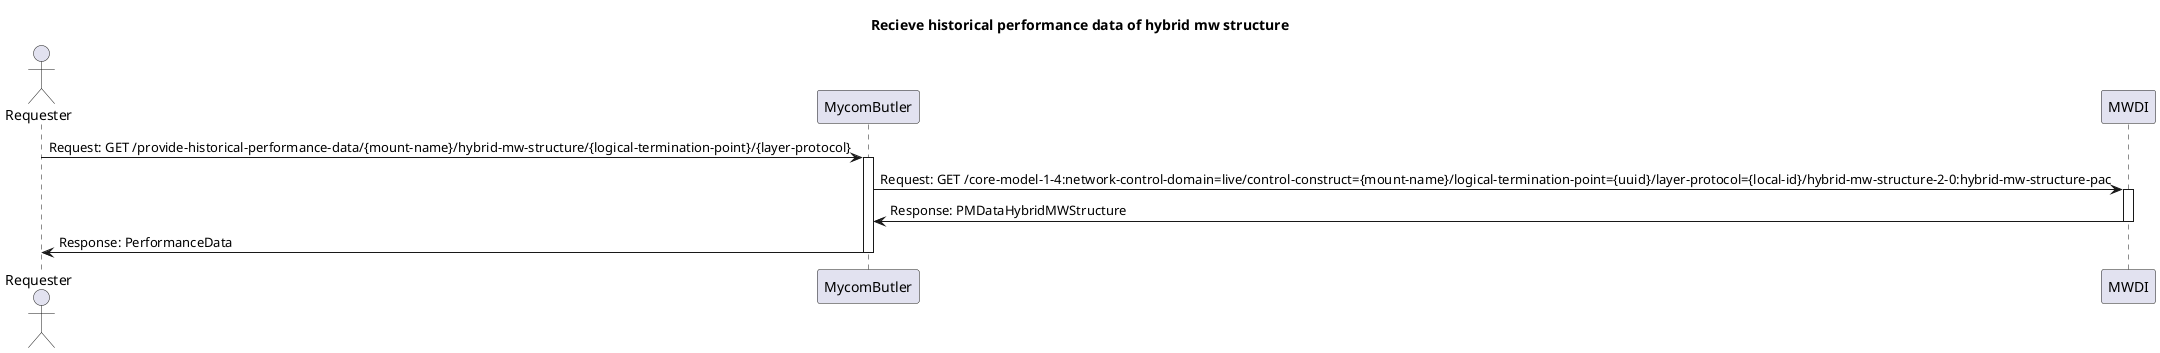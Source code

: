 @startuml Recieve_PM_data_hybrid_mw_structure
title "Recieve historical performance data of hybrid mw structure"

actor Requester
participant MycomButler
participant MWDI

Requester -> MycomButler: Request: GET /provide-historical-performance-data/{mount-name}/hybrid-mw-structure/{logical-termination-point}/{layer-protocol}

activate MycomButler
MycomButler -> MWDI: Request: GET /core-model-1-4:network-control-domain=live/control-construct={mount-name}/logical-termination-point={uuid}/layer-protocol={local-id}/hybrid-mw-structure-2-0:hybrid-mw-structure-pac

activate MWDI
MWDI -> MycomButler: Response: PMDataHybridMWStructure

deactivate MWDI
MycomButler -> Requester: Response: PerformanceData

deactivate MycomButler

@enduml

